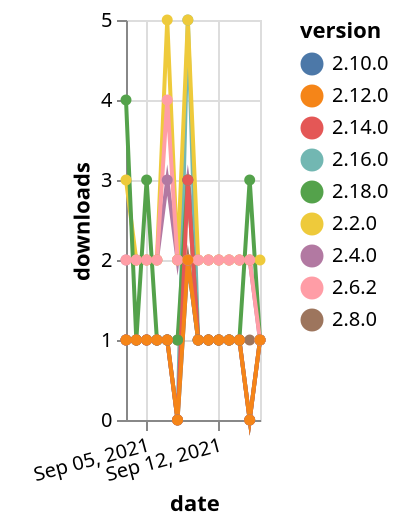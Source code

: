 {"$schema": "https://vega.github.io/schema/vega-lite/v5.json", "description": "A simple bar chart with embedded data.", "data": {"values": [{"date": "2021-09-03", "total": 2628, "delta": 2, "version": "2.4.0"}, {"date": "2021-09-04", "total": 2630, "delta": 2, "version": "2.4.0"}, {"date": "2021-09-05", "total": 2632, "delta": 2, "version": "2.4.0"}, {"date": "2021-09-06", "total": 2634, "delta": 2, "version": "2.4.0"}, {"date": "2021-09-07", "total": 2637, "delta": 3, "version": "2.4.0"}, {"date": "2021-09-08", "total": 2639, "delta": 2, "version": "2.4.0"}, {"date": "2021-09-09", "total": 2642, "delta": 3, "version": "2.4.0"}, {"date": "2021-09-10", "total": 2644, "delta": 2, "version": "2.4.0"}, {"date": "2021-09-11", "total": 2646, "delta": 2, "version": "2.4.0"}, {"date": "2021-09-12", "total": 2648, "delta": 2, "version": "2.4.0"}, {"date": "2021-09-13", "total": 2650, "delta": 2, "version": "2.4.0"}, {"date": "2021-09-14", "total": 2652, "delta": 2, "version": "2.4.0"}, {"date": "2021-09-15", "total": 2654, "delta": 2, "version": "2.4.0"}, {"date": "2021-09-16", "total": 2655, "delta": 1, "version": "2.4.0"}, {"date": "2021-09-03", "total": 194, "delta": 1, "version": "2.16.0"}, {"date": "2021-09-04", "total": 195, "delta": 1, "version": "2.16.0"}, {"date": "2021-09-05", "total": 196, "delta": 1, "version": "2.16.0"}, {"date": "2021-09-06", "total": 197, "delta": 1, "version": "2.16.0"}, {"date": "2021-09-07", "total": 198, "delta": 1, "version": "2.16.0"}, {"date": "2021-09-08", "total": 198, "delta": 0, "version": "2.16.0"}, {"date": "2021-09-09", "total": 203, "delta": 5, "version": "2.16.0"}, {"date": "2021-09-10", "total": 204, "delta": 1, "version": "2.16.0"}, {"date": "2021-09-11", "total": 205, "delta": 1, "version": "2.16.0"}, {"date": "2021-09-12", "total": 206, "delta": 1, "version": "2.16.0"}, {"date": "2021-09-13", "total": 207, "delta": 1, "version": "2.16.0"}, {"date": "2021-09-14", "total": 208, "delta": 1, "version": "2.16.0"}, {"date": "2021-09-15", "total": 208, "delta": 0, "version": "2.16.0"}, {"date": "2021-09-16", "total": 209, "delta": 1, "version": "2.16.0"}, {"date": "2021-09-03", "total": 255, "delta": 1, "version": "2.8.0"}, {"date": "2021-09-04", "total": 256, "delta": 1, "version": "2.8.0"}, {"date": "2021-09-05", "total": 257, "delta": 1, "version": "2.8.0"}, {"date": "2021-09-06", "total": 258, "delta": 1, "version": "2.8.0"}, {"date": "2021-09-07", "total": 259, "delta": 1, "version": "2.8.0"}, {"date": "2021-09-08", "total": 260, "delta": 1, "version": "2.8.0"}, {"date": "2021-09-09", "total": 262, "delta": 2, "version": "2.8.0"}, {"date": "2021-09-10", "total": 263, "delta": 1, "version": "2.8.0"}, {"date": "2021-09-11", "total": 264, "delta": 1, "version": "2.8.0"}, {"date": "2021-09-12", "total": 265, "delta": 1, "version": "2.8.0"}, {"date": "2021-09-13", "total": 266, "delta": 1, "version": "2.8.0"}, {"date": "2021-09-14", "total": 267, "delta": 1, "version": "2.8.0"}, {"date": "2021-09-15", "total": 268, "delta": 1, "version": "2.8.0"}, {"date": "2021-09-16", "total": 269, "delta": 1, "version": "2.8.0"}, {"date": "2021-09-03", "total": 187, "delta": 1, "version": "2.10.0"}, {"date": "2021-09-04", "total": 188, "delta": 1, "version": "2.10.0"}, {"date": "2021-09-05", "total": 189, "delta": 1, "version": "2.10.0"}, {"date": "2021-09-06", "total": 190, "delta": 1, "version": "2.10.0"}, {"date": "2021-09-07", "total": 191, "delta": 1, "version": "2.10.0"}, {"date": "2021-09-08", "total": 191, "delta": 0, "version": "2.10.0"}, {"date": "2021-09-09", "total": 193, "delta": 2, "version": "2.10.0"}, {"date": "2021-09-10", "total": 194, "delta": 1, "version": "2.10.0"}, {"date": "2021-09-11", "total": 195, "delta": 1, "version": "2.10.0"}, {"date": "2021-09-12", "total": 196, "delta": 1, "version": "2.10.0"}, {"date": "2021-09-13", "total": 197, "delta": 1, "version": "2.10.0"}, {"date": "2021-09-14", "total": 198, "delta": 1, "version": "2.10.0"}, {"date": "2021-09-15", "total": 198, "delta": 0, "version": "2.10.0"}, {"date": "2021-09-16", "total": 199, "delta": 1, "version": "2.10.0"}, {"date": "2021-09-03", "total": 3786, "delta": 3, "version": "2.2.0"}, {"date": "2021-09-04", "total": 3788, "delta": 2, "version": "2.2.0"}, {"date": "2021-09-05", "total": 3790, "delta": 2, "version": "2.2.0"}, {"date": "2021-09-06", "total": 3792, "delta": 2, "version": "2.2.0"}, {"date": "2021-09-07", "total": 3797, "delta": 5, "version": "2.2.0"}, {"date": "2021-09-08", "total": 3799, "delta": 2, "version": "2.2.0"}, {"date": "2021-09-09", "total": 3804, "delta": 5, "version": "2.2.0"}, {"date": "2021-09-10", "total": 3806, "delta": 2, "version": "2.2.0"}, {"date": "2021-09-11", "total": 3808, "delta": 2, "version": "2.2.0"}, {"date": "2021-09-12", "total": 3810, "delta": 2, "version": "2.2.0"}, {"date": "2021-09-13", "total": 3812, "delta": 2, "version": "2.2.0"}, {"date": "2021-09-14", "total": 3814, "delta": 2, "version": "2.2.0"}, {"date": "2021-09-15", "total": 3816, "delta": 2, "version": "2.2.0"}, {"date": "2021-09-16", "total": 3818, "delta": 2, "version": "2.2.0"}, {"date": "2021-09-03", "total": 121, "delta": 4, "version": "2.18.0"}, {"date": "2021-09-04", "total": 122, "delta": 1, "version": "2.18.0"}, {"date": "2021-09-05", "total": 125, "delta": 3, "version": "2.18.0"}, {"date": "2021-09-06", "total": 126, "delta": 1, "version": "2.18.0"}, {"date": "2021-09-07", "total": 127, "delta": 1, "version": "2.18.0"}, {"date": "2021-09-08", "total": 128, "delta": 1, "version": "2.18.0"}, {"date": "2021-09-09", "total": 131, "delta": 3, "version": "2.18.0"}, {"date": "2021-09-10", "total": 132, "delta": 1, "version": "2.18.0"}, {"date": "2021-09-11", "total": 133, "delta": 1, "version": "2.18.0"}, {"date": "2021-09-12", "total": 134, "delta": 1, "version": "2.18.0"}, {"date": "2021-09-13", "total": 135, "delta": 1, "version": "2.18.0"}, {"date": "2021-09-14", "total": 136, "delta": 1, "version": "2.18.0"}, {"date": "2021-09-15", "total": 139, "delta": 3, "version": "2.18.0"}, {"date": "2021-09-16", "total": 140, "delta": 1, "version": "2.18.0"}, {"date": "2021-09-03", "total": 157, "delta": 1, "version": "2.14.0"}, {"date": "2021-09-04", "total": 158, "delta": 1, "version": "2.14.0"}, {"date": "2021-09-05", "total": 159, "delta": 1, "version": "2.14.0"}, {"date": "2021-09-06", "total": 160, "delta": 1, "version": "2.14.0"}, {"date": "2021-09-07", "total": 161, "delta": 1, "version": "2.14.0"}, {"date": "2021-09-08", "total": 161, "delta": 0, "version": "2.14.0"}, {"date": "2021-09-09", "total": 164, "delta": 3, "version": "2.14.0"}, {"date": "2021-09-10", "total": 165, "delta": 1, "version": "2.14.0"}, {"date": "2021-09-11", "total": 166, "delta": 1, "version": "2.14.0"}, {"date": "2021-09-12", "total": 167, "delta": 1, "version": "2.14.0"}, {"date": "2021-09-13", "total": 168, "delta": 1, "version": "2.14.0"}, {"date": "2021-09-14", "total": 169, "delta": 1, "version": "2.14.0"}, {"date": "2021-09-15", "total": 169, "delta": 0, "version": "2.14.0"}, {"date": "2021-09-16", "total": 170, "delta": 1, "version": "2.14.0"}, {"date": "2021-09-03", "total": 2418, "delta": 2, "version": "2.6.2"}, {"date": "2021-09-04", "total": 2420, "delta": 2, "version": "2.6.2"}, {"date": "2021-09-05", "total": 2422, "delta": 2, "version": "2.6.2"}, {"date": "2021-09-06", "total": 2424, "delta": 2, "version": "2.6.2"}, {"date": "2021-09-07", "total": 2428, "delta": 4, "version": "2.6.2"}, {"date": "2021-09-08", "total": 2430, "delta": 2, "version": "2.6.2"}, {"date": "2021-09-09", "total": 2432, "delta": 2, "version": "2.6.2"}, {"date": "2021-09-10", "total": 2434, "delta": 2, "version": "2.6.2"}, {"date": "2021-09-11", "total": 2436, "delta": 2, "version": "2.6.2"}, {"date": "2021-09-12", "total": 2438, "delta": 2, "version": "2.6.2"}, {"date": "2021-09-13", "total": 2440, "delta": 2, "version": "2.6.2"}, {"date": "2021-09-14", "total": 2442, "delta": 2, "version": "2.6.2"}, {"date": "2021-09-15", "total": 2444, "delta": 2, "version": "2.6.2"}, {"date": "2021-09-16", "total": 2445, "delta": 1, "version": "2.6.2"}, {"date": "2021-09-03", "total": 183, "delta": 1, "version": "2.12.0"}, {"date": "2021-09-04", "total": 184, "delta": 1, "version": "2.12.0"}, {"date": "2021-09-05", "total": 185, "delta": 1, "version": "2.12.0"}, {"date": "2021-09-06", "total": 186, "delta": 1, "version": "2.12.0"}, {"date": "2021-09-07", "total": 187, "delta": 1, "version": "2.12.0"}, {"date": "2021-09-08", "total": 187, "delta": 0, "version": "2.12.0"}, {"date": "2021-09-09", "total": 189, "delta": 2, "version": "2.12.0"}, {"date": "2021-09-10", "total": 190, "delta": 1, "version": "2.12.0"}, {"date": "2021-09-11", "total": 191, "delta": 1, "version": "2.12.0"}, {"date": "2021-09-12", "total": 192, "delta": 1, "version": "2.12.0"}, {"date": "2021-09-13", "total": 193, "delta": 1, "version": "2.12.0"}, {"date": "2021-09-14", "total": 194, "delta": 1, "version": "2.12.0"}, {"date": "2021-09-15", "total": 194, "delta": 0, "version": "2.12.0"}, {"date": "2021-09-16", "total": 195, "delta": 1, "version": "2.12.0"}]}, "width": "container", "mark": {"type": "line", "point": {"filled": true}}, "encoding": {"x": {"field": "date", "type": "temporal", "timeUnit": "yearmonthdate", "title": "date", "axis": {"labelAngle": -15}}, "y": {"field": "delta", "type": "quantitative", "title": "downloads"}, "color": {"field": "version", "type": "nominal"}, "tooltip": {"field": "delta"}}}
